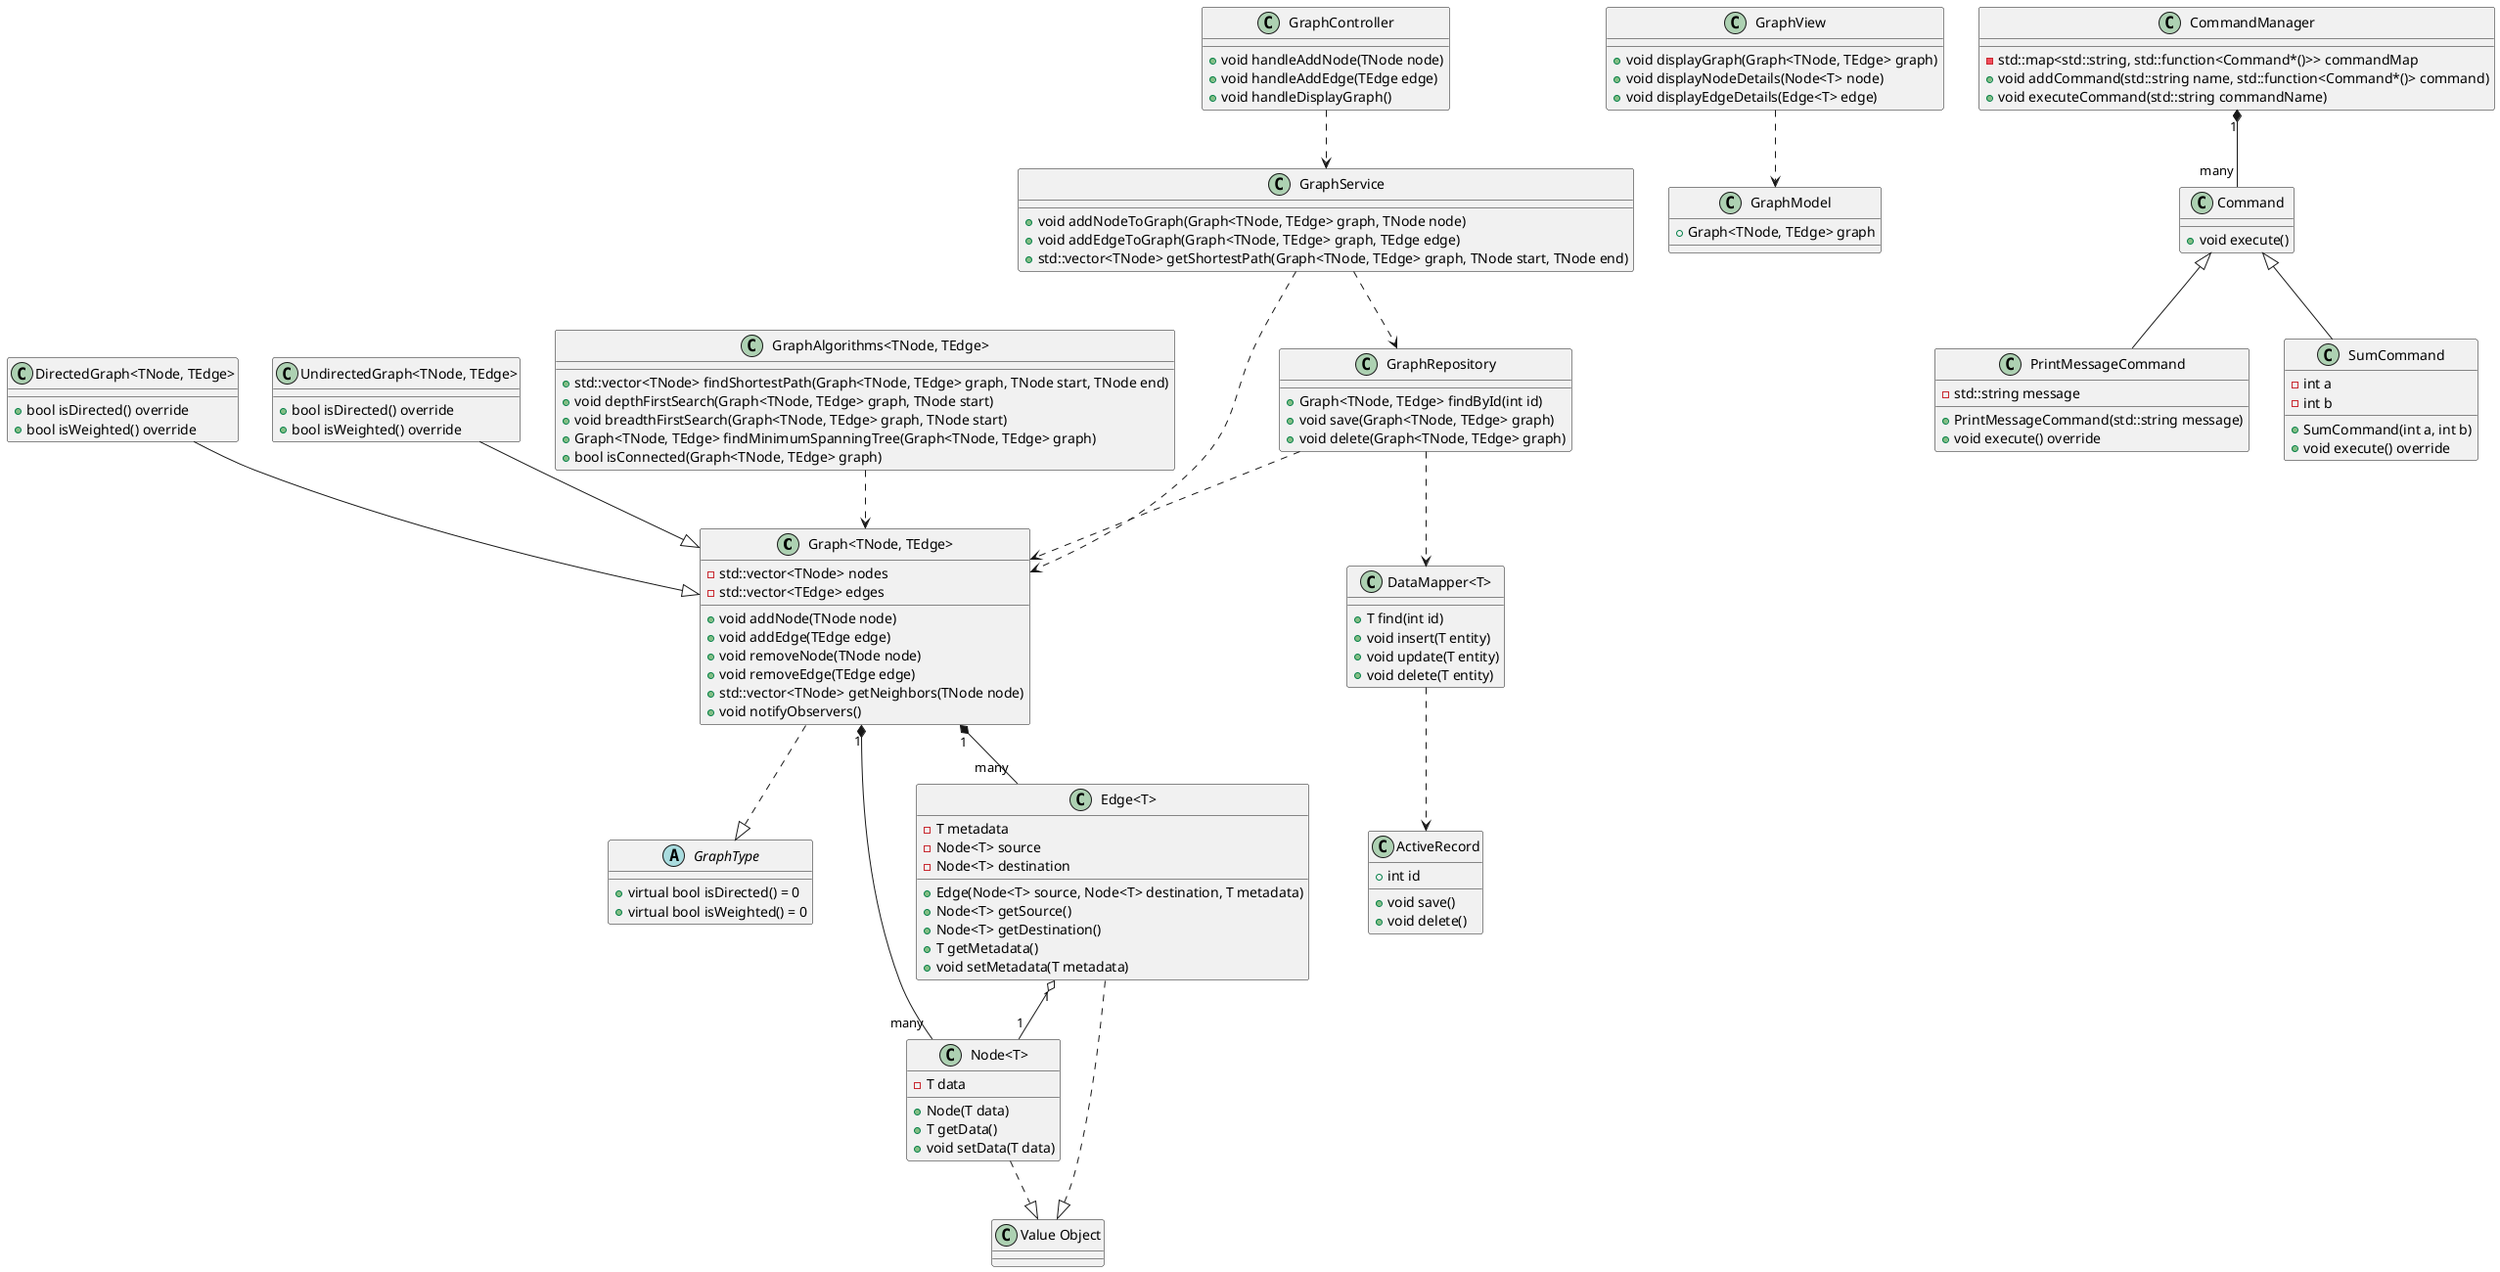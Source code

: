 @startuml
' Definicja szablonu dla klasy Graph
class "Graph<TNode, TEdge>" {
    - std::vector<TNode> nodes
    - std::vector<TEdge> edges
    + void addNode(TNode node)
    + void addEdge(TEdge edge)
    + void removeNode(TNode node)
    + void removeEdge(TEdge edge)
    + std::vector<TNode> getNeighbors(TNode node)
    + void notifyObservers()
}

' Klasa abstrakcyjna dla typów grafów
abstract class "GraphType" {
    + virtual bool isDirected() = 0
    + virtual bool isWeighted() = 0
}

' Klasy dla typów grafów
class "DirectedGraph<TNode, TEdge>" {
    + bool isDirected() override
    + bool isWeighted() override
}
class "UndirectedGraph<TNode, TEdge>" {
    + bool isDirected() override
    + bool isWeighted() override
}

' Wzorzec Value Object
class "Node<T>" {
    - T data
    + Node(T data)
    + T getData()
    + void setData(T data)
}
class "Edge<T>" {
    - T metadata
    - Node<T> source
    - Node<T> destination
    + Edge(Node<T> source, Node<T> destination, T metadata)
    + Node<T> getSource()
    + Node<T> getDestination()
    + T getMetadata()
    + void setMetadata(T metadata)
}

' Wzorzec Data Mapper
class "DataMapper<T>" {
    + T find(int id)
    + void insert(T entity)
    + void update(T entity)
    + void delete(T entity)
}

' Wzorzec Active Record
class "ActiveRecord" {
    + int id
    + void save()
    + void delete()
}

' Klasa dla algorytmów
class "GraphAlgorithms<TNode, TEdge>" {
    + std::vector<TNode> findShortestPath(Graph<TNode, TEdge> graph, TNode start, TNode end)
    + void depthFirstSearch(Graph<TNode, TEdge> graph, TNode start)
    + void breadthFirstSearch(Graph<TNode, TEdge> graph, TNode start)
    + Graph<TNode, TEdge> findMinimumSpanningTree(Graph<TNode, TEdge> graph)
    + bool isConnected(Graph<TNode, TEdge> graph)
}

' Wzorzec Repository
class "GraphRepository" {
    + Graph<TNode, TEdge> findById(int id)
    + void save(Graph<TNode, TEdge> graph)
    + void delete(Graph<TNode, TEdge> graph)
}

' Wzorzec Service Layer
class "GraphService" {
    + void addNodeToGraph(Graph<TNode, TEdge> graph, TNode node)
    + void addEdgeToGraph(Graph<TNode, TEdge> graph, TEdge edge)
    + std::vector<TNode> getShortestPath(Graph<TNode, TEdge> graph, TNode start, TNode end)
}

' Wzorzec MVC: Model
class "GraphModel" {
    + Graph<TNode, TEdge> graph
}

' Wzorzec MVC: Controller
class "GraphController" {
    + void handleAddNode(TNode node)
    + void handleAddEdge(TEdge edge)
    + void handleDisplayGraph()
}

' Wzorzec MVC: View
class "GraphView" {
    + void displayGraph(Graph<TNode, TEdge> graph)
    + void displayNodeDetails(Node<T> node)
    + void displayEdgeDetails(Edge<T> edge)
}

' Command Pattern
class "Command" {
    + void execute()
}

class "PrintMessageCommand" {
    - std::string message
    + PrintMessageCommand(std::string message)
    + void execute() override
}

class "SumCommand" {
    - int a
    - int b
    + SumCommand(int a, int b)
    + void execute() override
}

class "CommandManager" {
    - std::map<std::string, std::function<Command*()>> commandMap
    + void addCommand(std::string name, std::function<Command*()> command)
    + void executeCommand(std::string commandName)
}

' Relacje między klasami
"Graph<TNode, TEdge>" "1" *-- "many" "Node<T>"
"Graph<TNode, TEdge>" "1" *-- "many" "Edge<T>"
"Edge<T>" "1" o-- "1" "Node<T>"

"GraphAlgorithms<TNode, TEdge>" ..> "Graph<TNode, TEdge>"
"GraphRepository" ..> "Graph<TNode, TEdge>"
"GraphService" ..> "Graph<TNode, TEdge>"
"GraphService" ..> "GraphRepository"
"GraphController" ..> "GraphService"
"GraphView" ..> "GraphModel"

"Graph<TNode, TEdge>" ..|> "GraphType"
"DirectedGraph<TNode, TEdge>" --|> "Graph<TNode, TEdge>"
"UndirectedGraph<TNode, TEdge>" --|> "Graph<TNode, TEdge>"
"Node<T>" ..|> "Value Object"
"Edge<T>" ..|> "Value Object"
"DataMapper<T>" ..> "ActiveRecord"
"GraphRepository" ..> "DataMapper<T>"

"Command" <|-- "PrintMessageCommand"
"Command" <|-- "SumCommand"
"CommandManager" "1" *-- "many" "Command"
@enduml
